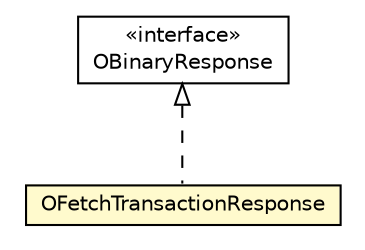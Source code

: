 #!/usr/local/bin/dot
#
# Class diagram 
# Generated by UMLGraph version R5_6-24-gf6e263 (http://www.umlgraph.org/)
#

digraph G {
	edge [fontname="Helvetica",fontsize=10,labelfontname="Helvetica",labelfontsize=10];
	node [fontname="Helvetica",fontsize=10,shape=plaintext];
	nodesep=0.25;
	ranksep=0.5;
	// com.orientechnologies.orient.client.remote.OBinaryResponse
	c3333058 [label=<<table title="com.orientechnologies.orient.client.remote.OBinaryResponse" border="0" cellborder="1" cellspacing="0" cellpadding="2" port="p" href="../OBinaryResponse.html">
		<tr><td><table border="0" cellspacing="0" cellpadding="1">
<tr><td align="center" balign="center"> &#171;interface&#187; </td></tr>
<tr><td align="center" balign="center"> OBinaryResponse </td></tr>
		</table></td></tr>
		</table>>, URL="../OBinaryResponse.html", fontname="Helvetica", fontcolor="black", fontsize=10.0];
	// com.orientechnologies.orient.client.remote.message.OFetchTransactionResponse
	c3333109 [label=<<table title="com.orientechnologies.orient.client.remote.message.OFetchTransactionResponse" border="0" cellborder="1" cellspacing="0" cellpadding="2" port="p" bgcolor="lemonChiffon" href="./OFetchTransactionResponse.html">
		<tr><td><table border="0" cellspacing="0" cellpadding="1">
<tr><td align="center" balign="center"> OFetchTransactionResponse </td></tr>
		</table></td></tr>
		</table>>, URL="./OFetchTransactionResponse.html", fontname="Helvetica", fontcolor="black", fontsize=10.0];
	//com.orientechnologies.orient.client.remote.message.OFetchTransactionResponse implements com.orientechnologies.orient.client.remote.OBinaryResponse
	c3333058:p -> c3333109:p [dir=back,arrowtail=empty,style=dashed];
}

